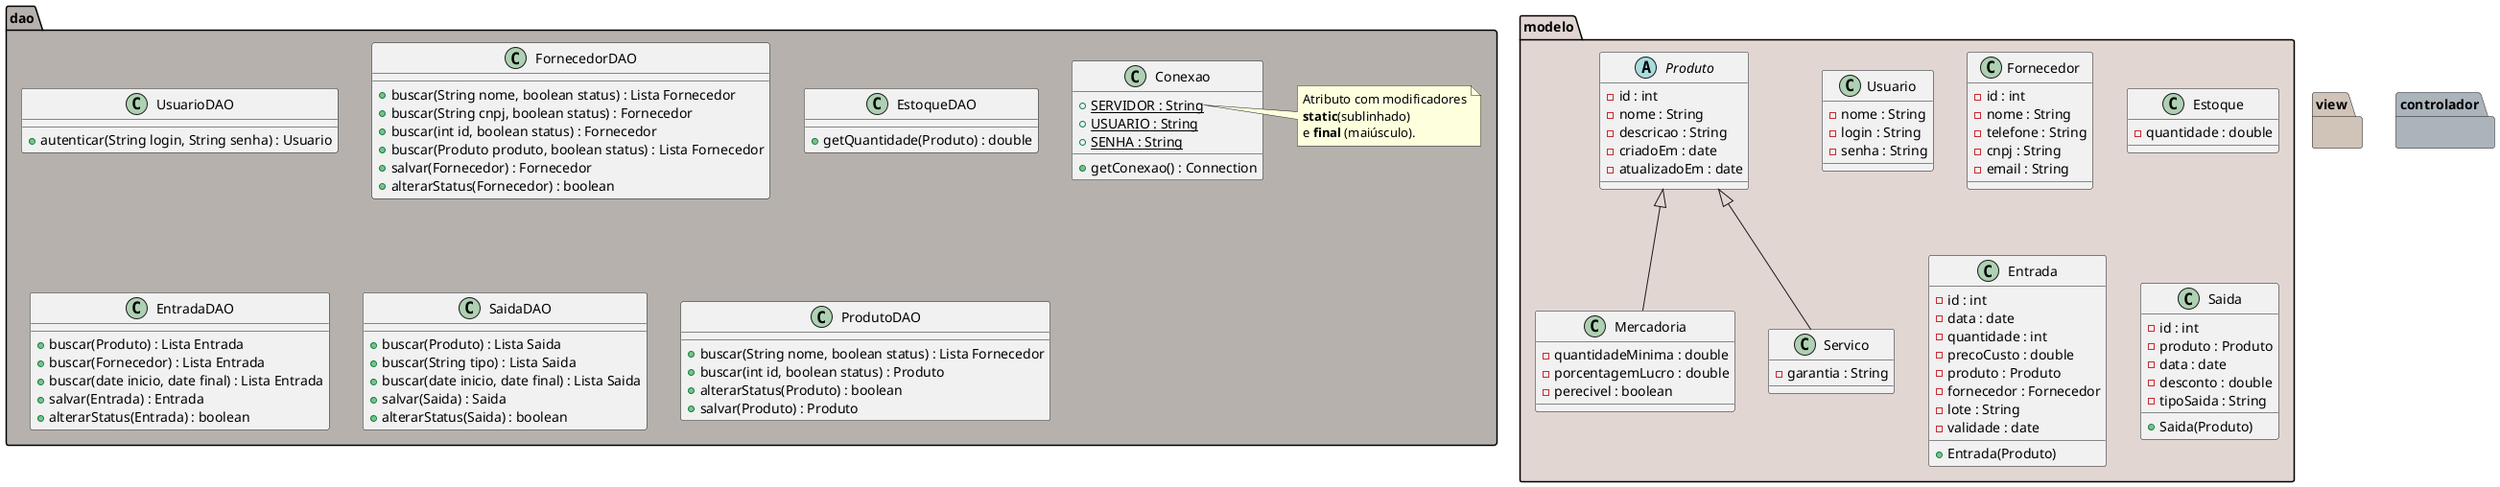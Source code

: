 @startuml

package modelo #e2d6d3 {
    class Usuario {
        - nome : String
        - login : String
        - senha : String
    }

    class Fornecedor {
        - id : int
        - nome : String
        - telefone : String
        - cnpj : String
        - email : String
    }

    class Estoque {
        - quantidade : double
    }

    class Entrada {
        - id : int
        - data : date
        - quantidade : int
        - precoCusto : double
        - produto : Produto
        - fornecedor : Fornecedor
        - lote : String
        - validade : date
        + Entrada(Produto)
    }


    class Saida {
        - id : int
        - produto : Produto
        - data : date
        - desconto : double
        - tipoSaida : String
        + Saida(Produto)
    }

    abstract class Produto {
        - id : int
        - nome : String
        - descricao : String
        - criadoEm : date
        - atualizadoEm : date
    }

    class Mercadoria extends Produto {
        - quantidadeMinima : double
        - porcentagemLucro : double
        - perecivel : boolean
    }

    class Servico extends Produto {
        - garantia : String
    }
}

package dao #b6b1ac {
    class Conexao {
        + {static} SERVIDOR : String
        + {static} USUARIO : String
        + {static} SENHA : String
        + getConexao() : Connection
    }

    note right of Conexao::SERVIDOR
      Atributo com modificadores
      **static**(sublinhado)
      e **final** (maiúsculo).
    end note

    class UsuarioDAO {
        + autenticar(String login, String senha) : Usuario
    }

    class FornecedorDAO {
        + buscar(String nome, boolean status) : Lista Fornecedor
        + buscar(String cnpj, boolean status) : Fornecedor
        + buscar(int id, boolean status) : Fornecedor
        + buscar(Produto produto, boolean status) : Lista Fornecedor
        + salvar(Fornecedor) : Fornecedor
        + alterarStatus(Fornecedor) : boolean
    }

    class EstoqueDAO {
        + getQuantidade(Produto) : double
    }

    class EntradaDAO {
        + buscar(Produto) : Lista Entrada
        + buscar(Fornecedor) : Lista Entrada
        + buscar(date inicio, date final) : Lista Entrada
        + salvar(Entrada) : Entrada
        + alterarStatus(Entrada) : boolean
    }

    class SaidaDAO {
        + buscar(Produto) : Lista Saida
        + buscar(String tipo) : Lista Saida
        + buscar(date inicio, date final) : Lista Saida
        + salvar(Saida) : Saida
        + alterarStatus(Saida) : boolean
    }

    class ProdutoDAO {
        + buscar(String nome, boolean status) : Lista Fornecedor
        + buscar(int id, boolean status) : Produto
        + alterarStatus(Produto) : boolean
        + salvar(Produto) : Produto
    }
}

package view #d0c4b9 {
}

package controlador #abb4bb {
}

@enduml
